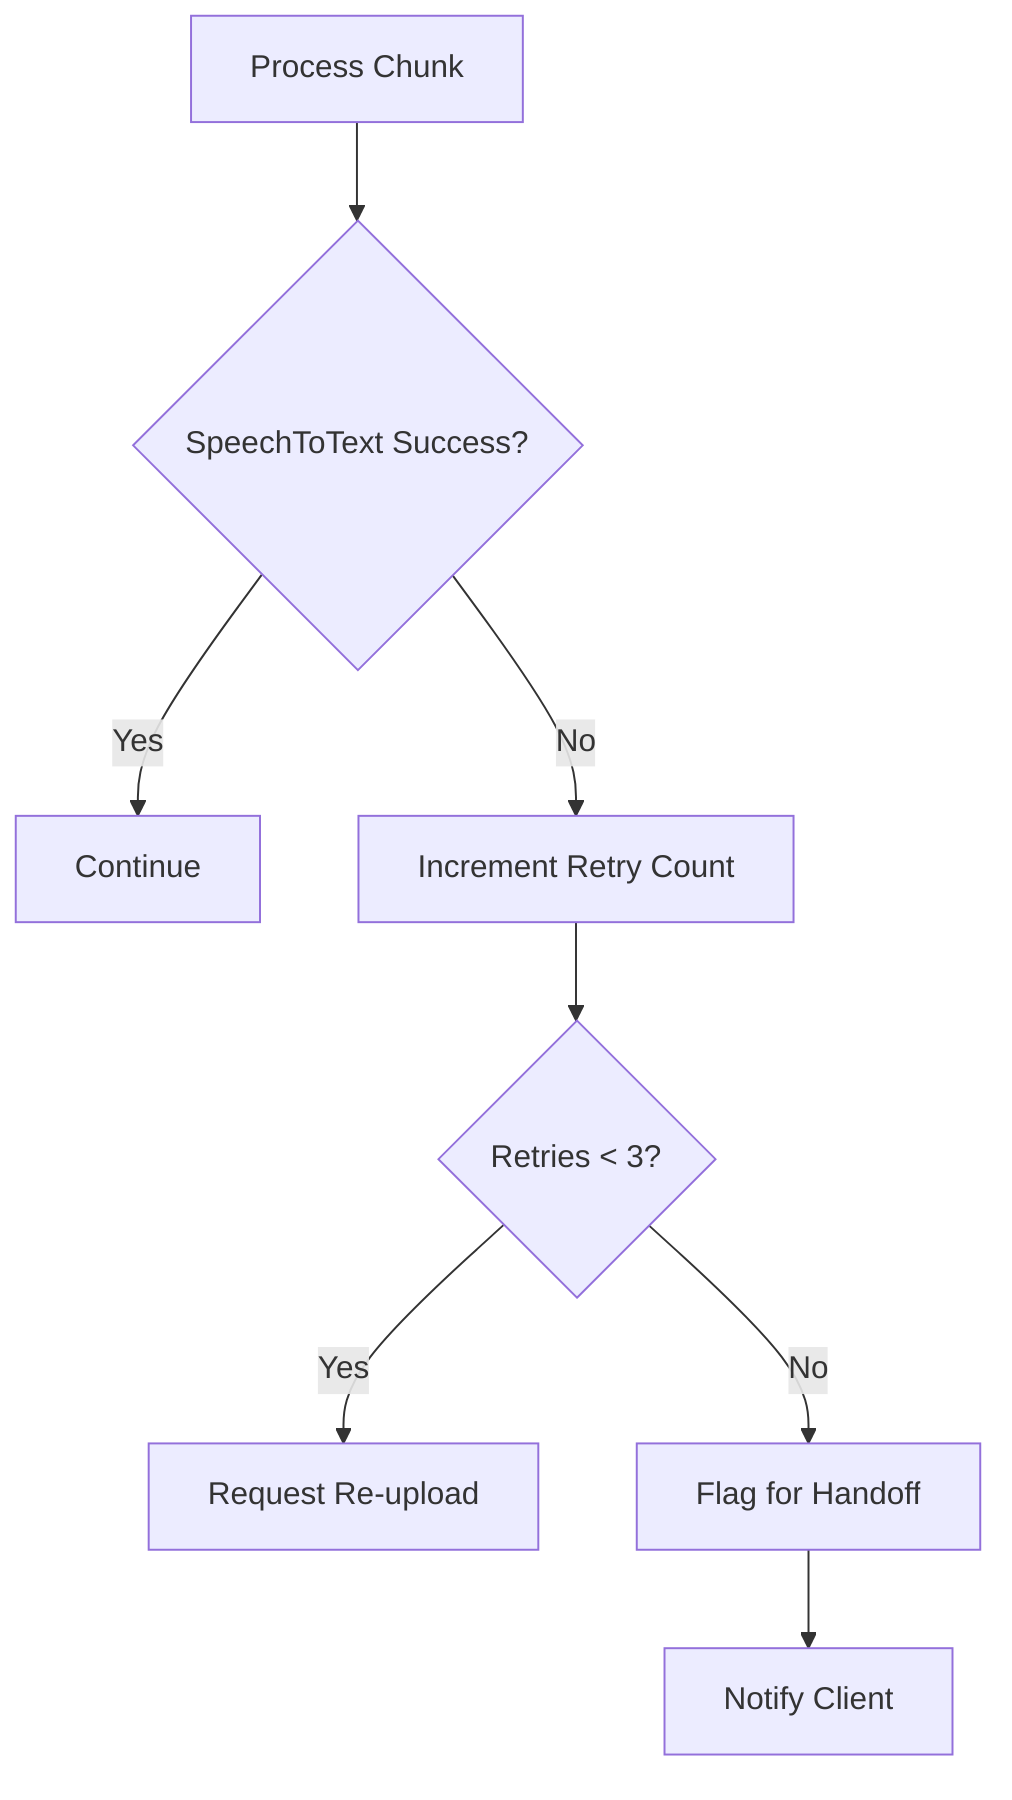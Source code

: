 graph TD
    A[Process Chunk] --> B{SpeechToText Success?}
    B -->|Yes| C[Continue]
    B -->|No| D[Increment Retry Count]
    D --> E{Retries < 3?}
    E -->|Yes| F[Request Re-upload]
    E -->|No| G[Flag for Handoff]
    G --> H[Notify Client]
